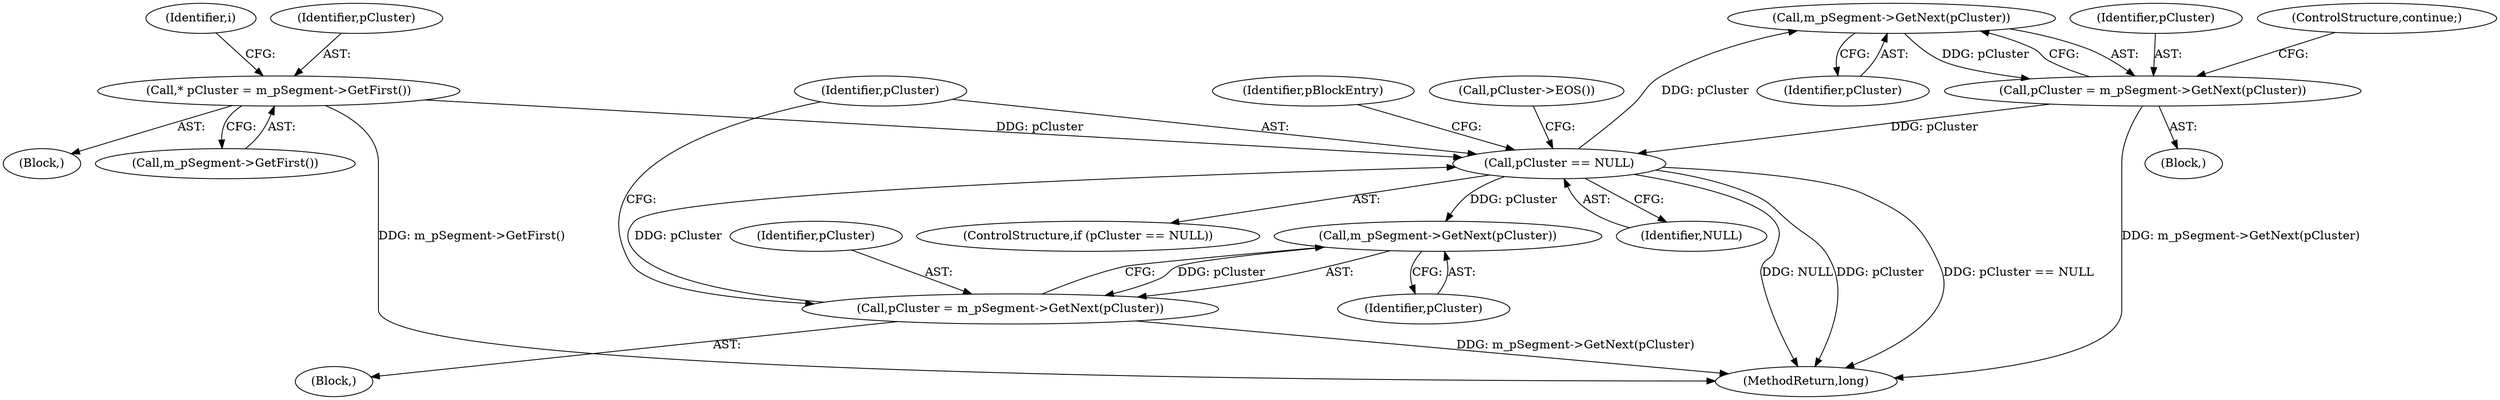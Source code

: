 digraph "0_Android_cc274e2abe8b2a6698a5c47d8aa4bb45f1f9538d_17@pointer" {
"1000164" [label="(Call,m_pSegment->GetNext(pCluster))"];
"1000119" [label="(Call,pCluster == NULL)"];
"1000216" [label="(Call,pCluster = m_pSegment->GetNext(pCluster))"];
"1000218" [label="(Call,m_pSegment->GetNext(pCluster))"];
"1000109" [label="(Call,* pCluster = m_pSegment->GetFirst())"];
"1000162" [label="(Call,pCluster = m_pSegment->GetNext(pCluster))"];
"1000164" [label="(Call,m_pSegment->GetNext(pCluster))"];
"1000219" [label="(Identifier,pCluster)"];
"1000165" [label="(Identifier,pCluster)"];
"1000115" [label="(Identifier,i)"];
"1000119" [label="(Call,pCluster == NULL)"];
"1000161" [label="(Block,)"];
"1000164" [label="(Call,m_pSegment->GetNext(pCluster))"];
"1000163" [label="(Identifier,pCluster)"];
"1000162" [label="(Call,pCluster = m_pSegment->GetNext(pCluster))"];
"1000124" [label="(Identifier,pBlockEntry)"];
"1000218" [label="(Call,m_pSegment->GetNext(pCluster))"];
"1000166" [label="(ControlStructure,continue;)"];
"1000111" [label="(Call,m_pSegment->GetFirst())"];
"1000117" [label="(Block,)"];
"1000225" [label="(MethodReturn,long)"];
"1000109" [label="(Call,* pCluster = m_pSegment->GetFirst())"];
"1000120" [label="(Identifier,pCluster)"];
"1000216" [label="(Call,pCluster = m_pSegment->GetNext(pCluster))"];
"1000110" [label="(Identifier,pCluster)"];
"1000107" [label="(Block,)"];
"1000129" [label="(Call,pCluster->EOS())"];
"1000118" [label="(ControlStructure,if (pCluster == NULL))"];
"1000121" [label="(Identifier,NULL)"];
"1000217" [label="(Identifier,pCluster)"];
"1000164" -> "1000162"  [label="AST: "];
"1000164" -> "1000165"  [label="CFG: "];
"1000165" -> "1000164"  [label="AST: "];
"1000162" -> "1000164"  [label="CFG: "];
"1000164" -> "1000162"  [label="DDG: pCluster"];
"1000119" -> "1000164"  [label="DDG: pCluster"];
"1000119" -> "1000118"  [label="AST: "];
"1000119" -> "1000121"  [label="CFG: "];
"1000120" -> "1000119"  [label="AST: "];
"1000121" -> "1000119"  [label="AST: "];
"1000124" -> "1000119"  [label="CFG: "];
"1000129" -> "1000119"  [label="CFG: "];
"1000119" -> "1000225"  [label="DDG: pCluster == NULL"];
"1000119" -> "1000225"  [label="DDG: NULL"];
"1000119" -> "1000225"  [label="DDG: pCluster"];
"1000216" -> "1000119"  [label="DDG: pCluster"];
"1000109" -> "1000119"  [label="DDG: pCluster"];
"1000162" -> "1000119"  [label="DDG: pCluster"];
"1000119" -> "1000218"  [label="DDG: pCluster"];
"1000216" -> "1000117"  [label="AST: "];
"1000216" -> "1000218"  [label="CFG: "];
"1000217" -> "1000216"  [label="AST: "];
"1000218" -> "1000216"  [label="AST: "];
"1000120" -> "1000216"  [label="CFG: "];
"1000216" -> "1000225"  [label="DDG: m_pSegment->GetNext(pCluster)"];
"1000218" -> "1000216"  [label="DDG: pCluster"];
"1000218" -> "1000219"  [label="CFG: "];
"1000219" -> "1000218"  [label="AST: "];
"1000109" -> "1000107"  [label="AST: "];
"1000109" -> "1000111"  [label="CFG: "];
"1000110" -> "1000109"  [label="AST: "];
"1000111" -> "1000109"  [label="AST: "];
"1000115" -> "1000109"  [label="CFG: "];
"1000109" -> "1000225"  [label="DDG: m_pSegment->GetFirst()"];
"1000162" -> "1000161"  [label="AST: "];
"1000163" -> "1000162"  [label="AST: "];
"1000166" -> "1000162"  [label="CFG: "];
"1000162" -> "1000225"  [label="DDG: m_pSegment->GetNext(pCluster)"];
}
